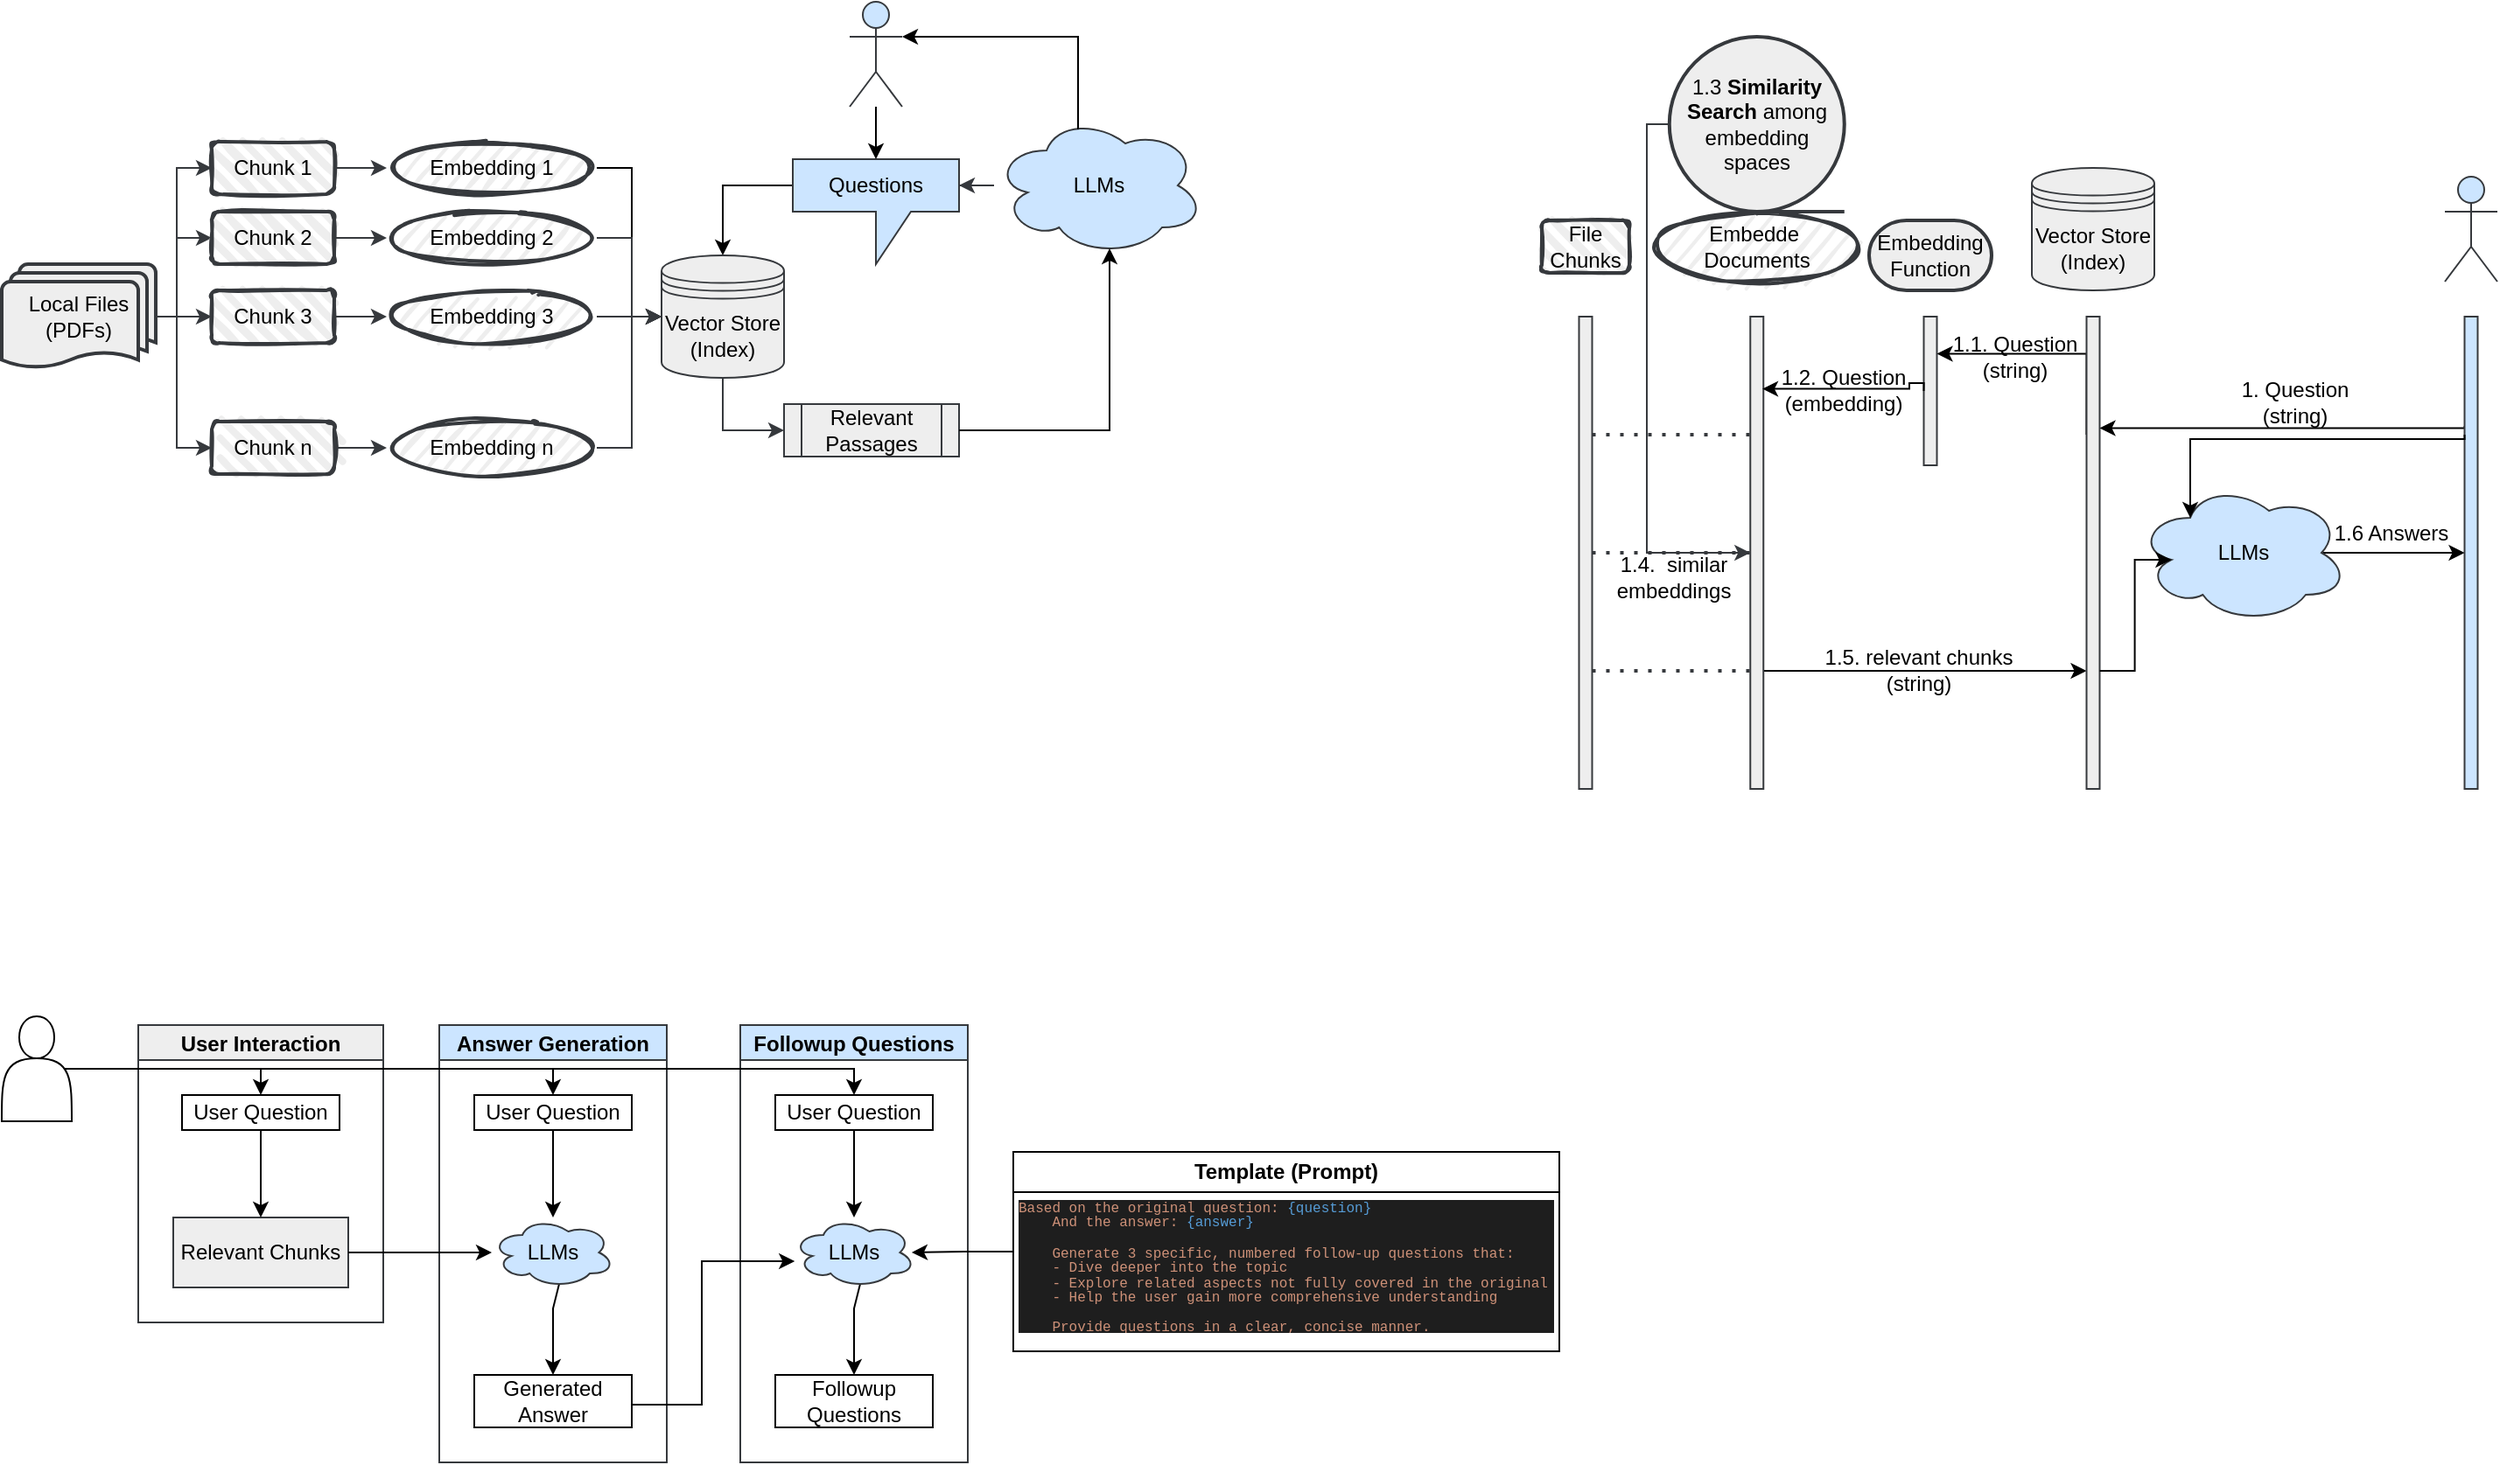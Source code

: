<mxfile version="25.0.3">
  <diagram name="Seite-1" id="qjP26n-9z4Dr1NR11TSN">
    <mxGraphModel dx="1050" dy="522" grid="1" gridSize="10" guides="1" tooltips="1" connect="1" arrows="1" fold="1" page="1" pageScale="1" pageWidth="827" pageHeight="1169" math="0" shadow="0">
      <root>
        <mxCell id="0" />
        <mxCell id="1" parent="0" />
        <mxCell id="tjBaxz1AtbUdlpxrV566-42" style="edgeStyle=orthogonalEdgeStyle;rounded=0;orthogonalLoop=1;jettySize=auto;html=1;entryX=0.5;entryY=0;entryDx=0;entryDy=0;exitX=0;exitY=0;exitDx=0;exitDy=15;exitPerimeter=0;" edge="1" parent="1" source="tjBaxz1AtbUdlpxrV566-56" target="tjBaxz1AtbUdlpxrV566-1">
          <mxGeometry relative="1" as="geometry" />
        </mxCell>
        <mxCell id="979W89I2Z8hW7TRUs4vd-1" value="" style="shape=umlActor;verticalLabelPosition=bottom;verticalAlign=top;html=1;outlineConnect=0;fillColor=#cce5ff;strokeColor=#36393d;" parent="1" vertex="1">
          <mxGeometry x="524.5" y="20" width="30" height="60" as="geometry" />
        </mxCell>
        <mxCell id="tjBaxz1AtbUdlpxrV566-46" style="edgeStyle=orthogonalEdgeStyle;rounded=0;orthogonalLoop=1;jettySize=auto;html=1;exitX=0.5;exitY=1;exitDx=0;exitDy=0;entryX=0;entryY=0.5;entryDx=0;entryDy=0;fillColor=#eeeeee;strokeColor=#36393d;" edge="1" parent="1" source="tjBaxz1AtbUdlpxrV566-1" target="tjBaxz1AtbUdlpxrV566-45">
          <mxGeometry relative="1" as="geometry" />
        </mxCell>
        <mxCell id="tjBaxz1AtbUdlpxrV566-1" value="Vector Store&lt;div&gt;(Index)&lt;/div&gt;" style="shape=datastore;whiteSpace=wrap;html=1;fillColor=#eeeeee;strokeColor=#36393d;" vertex="1" parent="1">
          <mxGeometry x="417" y="165" width="70" height="70" as="geometry" />
        </mxCell>
        <mxCell id="tjBaxz1AtbUdlpxrV566-23" style="edgeStyle=orthogonalEdgeStyle;rounded=0;orthogonalLoop=1;jettySize=auto;html=1;exitX=1;exitY=0.5;exitDx=0;exitDy=0;exitPerimeter=0;entryX=0;entryY=0.5;entryDx=0;entryDy=0;fillColor=#eeeeee;strokeColor=#36393d;" edge="1" parent="1" source="tjBaxz1AtbUdlpxrV566-3" target="tjBaxz1AtbUdlpxrV566-13">
          <mxGeometry relative="1" as="geometry">
            <Array as="points">
              <mxPoint x="140" y="200" />
              <mxPoint x="140" y="115" />
            </Array>
          </mxGeometry>
        </mxCell>
        <mxCell id="tjBaxz1AtbUdlpxrV566-24" style="edgeStyle=orthogonalEdgeStyle;rounded=0;orthogonalLoop=1;jettySize=auto;html=1;exitX=1;exitY=0.5;exitDx=0;exitDy=0;exitPerimeter=0;entryX=0;entryY=0.5;entryDx=0;entryDy=0;fillColor=#eeeeee;strokeColor=#36393d;" edge="1" parent="1" source="tjBaxz1AtbUdlpxrV566-3" target="tjBaxz1AtbUdlpxrV566-14">
          <mxGeometry relative="1" as="geometry">
            <Array as="points">
              <mxPoint x="140" y="200" />
              <mxPoint x="140" y="155" />
            </Array>
          </mxGeometry>
        </mxCell>
        <mxCell id="tjBaxz1AtbUdlpxrV566-25" style="edgeStyle=orthogonalEdgeStyle;rounded=0;orthogonalLoop=1;jettySize=auto;html=1;exitX=1;exitY=0.5;exitDx=0;exitDy=0;exitPerimeter=0;entryX=0;entryY=0.5;entryDx=0;entryDy=0;fillColor=#eeeeee;strokeColor=#36393d;" edge="1" parent="1" source="tjBaxz1AtbUdlpxrV566-3" target="tjBaxz1AtbUdlpxrV566-15">
          <mxGeometry relative="1" as="geometry" />
        </mxCell>
        <mxCell id="tjBaxz1AtbUdlpxrV566-32" style="edgeStyle=orthogonalEdgeStyle;rounded=0;orthogonalLoop=1;jettySize=auto;html=1;exitX=1;exitY=0.5;exitDx=0;exitDy=0;exitPerimeter=0;entryX=0;entryY=0.5;entryDx=0;entryDy=0;fillColor=#eeeeee;strokeColor=#36393d;" edge="1" parent="1" source="tjBaxz1AtbUdlpxrV566-3" target="tjBaxz1AtbUdlpxrV566-26">
          <mxGeometry relative="1" as="geometry">
            <Array as="points">
              <mxPoint x="140" y="200" />
              <mxPoint x="140" y="275" />
            </Array>
          </mxGeometry>
        </mxCell>
        <mxCell id="tjBaxz1AtbUdlpxrV566-3" value="Local Files&lt;div&gt;(PDFs)&lt;/div&gt;" style="strokeWidth=2;html=1;shape=mxgraph.flowchart.multi-document;whiteSpace=wrap;fillColor=#eeeeee;strokeColor=#36393d;" vertex="1" parent="1">
          <mxGeometry x="40" y="170" width="88" height="60" as="geometry" />
        </mxCell>
        <mxCell id="tjBaxz1AtbUdlpxrV566-28" style="edgeStyle=orthogonalEdgeStyle;rounded=0;orthogonalLoop=1;jettySize=auto;html=1;exitX=1;exitY=0.5;exitDx=0;exitDy=0;entryX=0;entryY=0.5;entryDx=0;entryDy=0;fillColor=#eeeeee;strokeColor=#36393d;" edge="1" parent="1" source="tjBaxz1AtbUdlpxrV566-13" target="tjBaxz1AtbUdlpxrV566-16">
          <mxGeometry relative="1" as="geometry" />
        </mxCell>
        <mxCell id="tjBaxz1AtbUdlpxrV566-13" value="Chunk 1" style="rounded=1;whiteSpace=wrap;html=1;strokeWidth=2;fillWeight=4;hachureGap=8;hachureAngle=45;fillColor=#eeeeee;sketch=1;strokeColor=#36393d;" vertex="1" parent="1">
          <mxGeometry x="160" y="100" width="70" height="30" as="geometry" />
        </mxCell>
        <mxCell id="tjBaxz1AtbUdlpxrV566-29" style="edgeStyle=orthogonalEdgeStyle;rounded=0;orthogonalLoop=1;jettySize=auto;html=1;exitX=1;exitY=0.5;exitDx=0;exitDy=0;entryX=0;entryY=0.5;entryDx=0;entryDy=0;fillColor=#eeeeee;strokeColor=#36393d;" edge="1" parent="1" source="tjBaxz1AtbUdlpxrV566-14" target="tjBaxz1AtbUdlpxrV566-18">
          <mxGeometry relative="1" as="geometry" />
        </mxCell>
        <mxCell id="tjBaxz1AtbUdlpxrV566-14" value="Chunk 2" style="rounded=1;whiteSpace=wrap;html=1;strokeWidth=2;fillWeight=4;hachureGap=8;hachureAngle=45;fillColor=#eeeeee;sketch=1;strokeColor=#36393d;" vertex="1" parent="1">
          <mxGeometry x="160" y="140" width="70" height="30" as="geometry" />
        </mxCell>
        <mxCell id="tjBaxz1AtbUdlpxrV566-30" style="edgeStyle=orthogonalEdgeStyle;rounded=0;orthogonalLoop=1;jettySize=auto;html=1;exitX=1;exitY=0.5;exitDx=0;exitDy=0;entryX=0;entryY=0.5;entryDx=0;entryDy=0;fillColor=#eeeeee;strokeColor=#36393d;" edge="1" parent="1" source="tjBaxz1AtbUdlpxrV566-15" target="tjBaxz1AtbUdlpxrV566-19">
          <mxGeometry relative="1" as="geometry" />
        </mxCell>
        <mxCell id="tjBaxz1AtbUdlpxrV566-15" value="Chunk 3" style="rounded=1;whiteSpace=wrap;html=1;strokeWidth=2;fillWeight=4;hachureGap=8;hachureAngle=45;fillColor=#eeeeee;sketch=1;strokeColor=#36393d;" vertex="1" parent="1">
          <mxGeometry x="160" y="185" width="70" height="30" as="geometry" />
        </mxCell>
        <mxCell id="tjBaxz1AtbUdlpxrV566-37" style="edgeStyle=orthogonalEdgeStyle;rounded=0;orthogonalLoop=1;jettySize=auto;html=1;exitX=1;exitY=0.5;exitDx=0;exitDy=0;entryX=0;entryY=0.5;entryDx=0;entryDy=0;" edge="1" parent="1" source="tjBaxz1AtbUdlpxrV566-16" target="tjBaxz1AtbUdlpxrV566-1">
          <mxGeometry relative="1" as="geometry">
            <Array as="points">
              <mxPoint x="400" y="115" />
              <mxPoint x="400" y="200" />
            </Array>
          </mxGeometry>
        </mxCell>
        <mxCell id="tjBaxz1AtbUdlpxrV566-16" value="Embedding 1" style="ellipse;whiteSpace=wrap;html=1;strokeWidth=2;fillWeight=2;hachureGap=8;fillColor=#eeeeee;fillStyle=dots;sketch=1;strokeColor=#36393d;" vertex="1" parent="1">
          <mxGeometry x="260" y="100" width="120" height="30" as="geometry" />
        </mxCell>
        <mxCell id="tjBaxz1AtbUdlpxrV566-40" style="edgeStyle=orthogonalEdgeStyle;rounded=0;orthogonalLoop=1;jettySize=auto;html=1;exitX=1;exitY=0.5;exitDx=0;exitDy=0;entryX=0;entryY=0.5;entryDx=0;entryDy=0;fillColor=#eeeeee;strokeColor=#36393d;" edge="1" parent="1" source="tjBaxz1AtbUdlpxrV566-18" target="tjBaxz1AtbUdlpxrV566-1">
          <mxGeometry relative="1" as="geometry">
            <Array as="points">
              <mxPoint x="400" y="155" />
              <mxPoint x="400" y="200" />
            </Array>
          </mxGeometry>
        </mxCell>
        <mxCell id="tjBaxz1AtbUdlpxrV566-18" value="Embedding 2" style="ellipse;whiteSpace=wrap;html=1;strokeWidth=2;fillWeight=2;hachureGap=8;fillColor=#eeeeee;fillStyle=dots;sketch=1;strokeColor=#36393d;" vertex="1" parent="1">
          <mxGeometry x="260" y="140" width="120" height="30" as="geometry" />
        </mxCell>
        <mxCell id="tjBaxz1AtbUdlpxrV566-36" style="edgeStyle=orthogonalEdgeStyle;rounded=0;orthogonalLoop=1;jettySize=auto;html=1;exitX=1;exitY=0.5;exitDx=0;exitDy=0;entryX=0;entryY=0.5;entryDx=0;entryDy=0;fillColor=#eeeeee;strokeColor=#36393d;" edge="1" parent="1" source="tjBaxz1AtbUdlpxrV566-19" target="tjBaxz1AtbUdlpxrV566-1">
          <mxGeometry relative="1" as="geometry" />
        </mxCell>
        <mxCell id="tjBaxz1AtbUdlpxrV566-19" value="Embedding 3" style="ellipse;whiteSpace=wrap;html=1;strokeWidth=2;fillWeight=2;hachureGap=8;fillColor=#eeeeee;fillStyle=dots;sketch=1;strokeColor=#36393d;" vertex="1" parent="1">
          <mxGeometry x="260" y="185" width="120" height="30" as="geometry" />
        </mxCell>
        <mxCell id="tjBaxz1AtbUdlpxrV566-31" style="edgeStyle=orthogonalEdgeStyle;rounded=0;orthogonalLoop=1;jettySize=auto;html=1;exitX=1;exitY=0.5;exitDx=0;exitDy=0;entryX=0;entryY=0.5;entryDx=0;entryDy=0;fillColor=#eeeeee;strokeColor=#36393d;" edge="1" parent="1" source="tjBaxz1AtbUdlpxrV566-26" target="tjBaxz1AtbUdlpxrV566-27">
          <mxGeometry relative="1" as="geometry" />
        </mxCell>
        <mxCell id="tjBaxz1AtbUdlpxrV566-26" value="Chunk n" style="rounded=1;whiteSpace=wrap;html=1;strokeWidth=2;fillWeight=4;hachureGap=8;hachureAngle=45;fillColor=#eeeeee;sketch=1;strokeColor=#36393d;" vertex="1" parent="1">
          <mxGeometry x="160" y="260" width="70" height="30" as="geometry" />
        </mxCell>
        <mxCell id="tjBaxz1AtbUdlpxrV566-39" style="edgeStyle=orthogonalEdgeStyle;rounded=0;orthogonalLoop=1;jettySize=auto;html=1;exitX=1;exitY=0.5;exitDx=0;exitDy=0;entryX=0;entryY=0.5;entryDx=0;entryDy=0;fillColor=#eeeeee;strokeColor=#36393d;" edge="1" parent="1" source="tjBaxz1AtbUdlpxrV566-27" target="tjBaxz1AtbUdlpxrV566-1">
          <mxGeometry relative="1" as="geometry">
            <Array as="points">
              <mxPoint x="400" y="275" />
              <mxPoint x="400" y="200" />
            </Array>
          </mxGeometry>
        </mxCell>
        <mxCell id="tjBaxz1AtbUdlpxrV566-27" value="Embedding n" style="ellipse;whiteSpace=wrap;html=1;strokeWidth=2;fillWeight=2;hachureGap=8;fillColor=#eeeeee;fillStyle=dots;sketch=1;strokeColor=#36393d;" vertex="1" parent="1">
          <mxGeometry x="260" y="260" width="120" height="30" as="geometry" />
        </mxCell>
        <mxCell id="tjBaxz1AtbUdlpxrV566-45" value="Relevant Passages" style="shape=process;whiteSpace=wrap;html=1;backgroundOutline=1;fillColor=#eeeeee;strokeColor=#36393d;" vertex="1" parent="1">
          <mxGeometry x="487" y="250" width="100" height="30" as="geometry" />
        </mxCell>
        <mxCell id="tjBaxz1AtbUdlpxrV566-47" value="LLMs" style="ellipse;shape=cloud;whiteSpace=wrap;html=1;fillColor=#cce5ff;strokeColor=#36393d;" vertex="1" parent="1">
          <mxGeometry x="607" y="85" width="120" height="80" as="geometry" />
        </mxCell>
        <mxCell id="tjBaxz1AtbUdlpxrV566-48" style="edgeStyle=orthogonalEdgeStyle;rounded=0;orthogonalLoop=1;jettySize=auto;html=1;exitX=1;exitY=0.5;exitDx=0;exitDy=0;entryX=0.55;entryY=0.95;entryDx=0;entryDy=0;entryPerimeter=0;" edge="1" parent="1" source="tjBaxz1AtbUdlpxrV566-45" target="tjBaxz1AtbUdlpxrV566-47">
          <mxGeometry relative="1" as="geometry">
            <Array as="points">
              <mxPoint x="673" y="265" />
            </Array>
          </mxGeometry>
        </mxCell>
        <mxCell id="tjBaxz1AtbUdlpxrV566-56" value="Questions" style="shape=callout;whiteSpace=wrap;html=1;perimeter=calloutPerimeter;fillColor=#cce5ff;strokeColor=#36393d;" vertex="1" parent="1">
          <mxGeometry x="492" y="110" width="95" height="60" as="geometry" />
        </mxCell>
        <mxCell id="tjBaxz1AtbUdlpxrV566-57" style="edgeStyle=orthogonalEdgeStyle;rounded=0;orthogonalLoop=1;jettySize=auto;html=1;entryX=0.5;entryY=0;entryDx=0;entryDy=0;entryPerimeter=0;" edge="1" parent="1" source="979W89I2Z8hW7TRUs4vd-1" target="tjBaxz1AtbUdlpxrV566-56">
          <mxGeometry relative="1" as="geometry" />
        </mxCell>
        <mxCell id="tjBaxz1AtbUdlpxrV566-59" style="edgeStyle=orthogonalEdgeStyle;rounded=0;orthogonalLoop=1;jettySize=auto;html=1;entryX=0;entryY=0;entryDx=95;entryDy=15;entryPerimeter=0;fillColor=#cce5ff;strokeColor=#36393d;" edge="1" parent="1" source="tjBaxz1AtbUdlpxrV566-47" target="tjBaxz1AtbUdlpxrV566-56">
          <mxGeometry relative="1" as="geometry" />
        </mxCell>
        <mxCell id="tjBaxz1AtbUdlpxrV566-62" style="edgeStyle=orthogonalEdgeStyle;rounded=0;orthogonalLoop=1;jettySize=auto;html=1;entryX=1;entryY=0.333;entryDx=0;entryDy=0;entryPerimeter=0;exitX=0.4;exitY=0.1;exitDx=0;exitDy=0;exitPerimeter=0;" edge="1" parent="1" source="tjBaxz1AtbUdlpxrV566-47" target="979W89I2Z8hW7TRUs4vd-1">
          <mxGeometry relative="1" as="geometry">
            <Array as="points">
              <mxPoint x="655" y="40" />
            </Array>
          </mxGeometry>
        </mxCell>
        <mxCell id="tjBaxz1AtbUdlpxrV566-74" value="" style="shape=umlActor;verticalLabelPosition=bottom;verticalAlign=top;html=1;outlineConnect=0;fillColor=#cce5ff;strokeColor=#36393d;" vertex="1" parent="1">
          <mxGeometry x="1436" y="120" width="30" height="60" as="geometry" />
        </mxCell>
        <mxCell id="tjBaxz1AtbUdlpxrV566-84" value="" style="rounded=0;whiteSpace=wrap;html=1;fillColor=#eeeeee;strokeColor=#36393d;" vertex="1" parent="1">
          <mxGeometry x="1138.25" y="200" width="7.5" height="85" as="geometry" />
        </mxCell>
        <mxCell id="tjBaxz1AtbUdlpxrV566-89" value="" style="rounded=0;whiteSpace=wrap;html=1;fillColor=#eeeeee;strokeColor=#36393d;" vertex="1" parent="1">
          <mxGeometry x="941.25" y="200" width="7.5" height="270" as="geometry" />
        </mxCell>
        <mxCell id="tjBaxz1AtbUdlpxrV566-152" style="edgeStyle=orthogonalEdgeStyle;rounded=0;orthogonalLoop=1;jettySize=auto;html=1;exitX=1;exitY=0.75;exitDx=0;exitDy=0;entryX=0;entryY=0.75;entryDx=0;entryDy=0;" edge="1" parent="1" source="tjBaxz1AtbUdlpxrV566-90" target="tjBaxz1AtbUdlpxrV566-92">
          <mxGeometry relative="1" as="geometry">
            <Array as="points">
              <mxPoint x="1130" y="402" />
              <mxPoint x="1130" y="402" />
            </Array>
          </mxGeometry>
        </mxCell>
        <mxCell id="tjBaxz1AtbUdlpxrV566-90" value="" style="rounded=0;whiteSpace=wrap;html=1;fillColor=#eeeeee;strokeColor=#36393d;" vertex="1" parent="1">
          <mxGeometry x="1039.13" y="200" width="7.5" height="270" as="geometry" />
        </mxCell>
        <mxCell id="tjBaxz1AtbUdlpxrV566-117" style="edgeStyle=orthogonalEdgeStyle;rounded=0;orthogonalLoop=1;jettySize=auto;html=1;exitX=0;exitY=0.25;exitDx=0;exitDy=0;entryX=1;entryY=0.25;entryDx=0;entryDy=0;" edge="1" parent="1" source="tjBaxz1AtbUdlpxrV566-92" target="tjBaxz1AtbUdlpxrV566-84">
          <mxGeometry relative="1" as="geometry">
            <Array as="points">
              <mxPoint x="1231" y="221" />
            </Array>
          </mxGeometry>
        </mxCell>
        <mxCell id="tjBaxz1AtbUdlpxrV566-92" value="" style="rounded=0;whiteSpace=wrap;html=1;fillColor=#eeeeee;strokeColor=#36393d;" vertex="1" parent="1">
          <mxGeometry x="1231.25" y="200" width="7.5" height="270" as="geometry" />
        </mxCell>
        <mxCell id="tjBaxz1AtbUdlpxrV566-149" style="edgeStyle=orthogonalEdgeStyle;rounded=0;orthogonalLoop=1;jettySize=auto;html=1;exitX=0;exitY=0.25;exitDx=0;exitDy=0;entryX=1;entryY=0.25;entryDx=0;entryDy=0;" edge="1" parent="1">
          <mxGeometry relative="1" as="geometry">
            <mxPoint x="1447.25" y="262.5" as="sourcePoint" />
            <mxPoint x="1238.75" y="263.75" as="targetPoint" />
            <Array as="points">
              <mxPoint x="1447" y="264" />
            </Array>
          </mxGeometry>
        </mxCell>
        <mxCell id="tjBaxz1AtbUdlpxrV566-93" value="" style="rounded=0;whiteSpace=wrap;html=1;fillColor=#cce5ff;strokeColor=#36393d;" vertex="1" parent="1">
          <mxGeometry x="1447.25" y="200" width="7.5" height="270" as="geometry" />
        </mxCell>
        <mxCell id="tjBaxz1AtbUdlpxrV566-95" value="1. Question&lt;div&gt;(string)&lt;/div&gt;" style="text;html=1;align=center;verticalAlign=middle;resizable=0;points=[];autosize=1;strokeColor=none;fillColor=none;" vertex="1" parent="1">
          <mxGeometry x="1310" y="229" width="80" height="40" as="geometry" />
        </mxCell>
        <mxCell id="tjBaxz1AtbUdlpxrV566-97" value="1.1. Question&lt;div&gt;(string)&lt;/div&gt;" style="text;html=1;align=center;verticalAlign=middle;resizable=0;points=[];autosize=1;strokeColor=none;fillColor=none;" vertex="1" parent="1">
          <mxGeometry x="1144.75" y="203" width="90" height="40" as="geometry" />
        </mxCell>
        <mxCell id="tjBaxz1AtbUdlpxrV566-103" value="1.2. Question&lt;div&gt;(embedding)&lt;/div&gt;" style="text;html=1;align=center;verticalAlign=middle;resizable=0;points=[];autosize=1;" vertex="1" parent="1">
          <mxGeometry x="1047" y="222" width="90" height="40" as="geometry" />
        </mxCell>
        <mxCell id="tjBaxz1AtbUdlpxrV566-126" style="edgeStyle=orthogonalEdgeStyle;rounded=0;orthogonalLoop=1;jettySize=auto;html=1;exitX=0;exitY=0.5;exitDx=0;exitDy=0;exitPerimeter=0;entryX=0;entryY=0.5;entryDx=0;entryDy=0;fillColor=#eeeeee;strokeColor=#36393d;" edge="1" parent="1" source="tjBaxz1AtbUdlpxrV566-107" target="tjBaxz1AtbUdlpxrV566-90">
          <mxGeometry relative="1" as="geometry">
            <Array as="points">
              <mxPoint x="980" y="90" />
              <mxPoint x="980" y="335" />
            </Array>
          </mxGeometry>
        </mxCell>
        <mxCell id="tjBaxz1AtbUdlpxrV566-107" value="1.3 &lt;b&gt;Similarity Search&lt;/b&gt; among embedding spaces" style="strokeWidth=2;html=1;shape=mxgraph.flowchart.sequential_data;whiteSpace=wrap;fillColor=#eeeeee;strokeColor=#36393d;" vertex="1" parent="1">
          <mxGeometry x="992.88" y="40" width="100" height="100" as="geometry" />
        </mxCell>
        <mxCell id="tjBaxz1AtbUdlpxrV566-108" value="1.4.&amp;nbsp; similar&lt;div&gt;embeddings&lt;/div&gt;" style="text;html=1;align=center;verticalAlign=middle;resizable=0;points=[];autosize=1;" vertex="1" parent="1">
          <mxGeometry x="950.25" y="329" width="90" height="40" as="geometry" />
        </mxCell>
        <mxCell id="tjBaxz1AtbUdlpxrV566-112" value="File Chunks" style="rounded=1;whiteSpace=wrap;html=1;strokeWidth=2;fillWeight=4;hachureGap=8;hachureAngle=45;fillColor=#eeeeee;sketch=1;strokeColor=#36393d;" vertex="1" parent="1">
          <mxGeometry x="920" y="145" width="50" height="30" as="geometry" />
        </mxCell>
        <mxCell id="tjBaxz1AtbUdlpxrV566-113" value="Embedde&amp;nbsp;&lt;div&gt;Documents&lt;/div&gt;" style="ellipse;whiteSpace=wrap;html=1;strokeWidth=2;fillWeight=2;hachureGap=8;fillColor=#eeeeee;fillStyle=dots;sketch=1;strokeColor=#36393d;" vertex="1" parent="1">
          <mxGeometry x="982.88" y="140" width="120" height="40" as="geometry" />
        </mxCell>
        <mxCell id="tjBaxz1AtbUdlpxrV566-114" value="Vector Store&lt;div&gt;(Index)&lt;/div&gt;" style="shape=datastore;whiteSpace=wrap;html=1;fillColor=#eeeeee;strokeColor=#36393d;" vertex="1" parent="1">
          <mxGeometry x="1200" y="115" width="70" height="70" as="geometry" />
        </mxCell>
        <mxCell id="tjBaxz1AtbUdlpxrV566-122" value="" style="endArrow=none;dashed=1;html=1;dashPattern=1 3;strokeWidth=2;rounded=0;entryX=0;entryY=0.25;entryDx=0;entryDy=0;exitX=1;exitY=0.25;exitDx=0;exitDy=0;fillColor=#eeeeee;strokeColor=#36393d;" edge="1" parent="1" source="tjBaxz1AtbUdlpxrV566-89" target="tjBaxz1AtbUdlpxrV566-90">
          <mxGeometry width="50" height="50" relative="1" as="geometry">
            <mxPoint x="980" y="283.5" as="sourcePoint" />
            <mxPoint x="1030" y="233.5" as="targetPoint" />
          </mxGeometry>
        </mxCell>
        <mxCell id="tjBaxz1AtbUdlpxrV566-123" value="" style="endArrow=none;dashed=1;html=1;dashPattern=1 3;strokeWidth=2;rounded=0;entryX=0;entryY=0.5;entryDx=0;entryDy=0;exitX=1;exitY=0.5;exitDx=0;exitDy=0;fillColor=#eeeeee;strokeColor=#36393d;" edge="1" parent="1" source="tjBaxz1AtbUdlpxrV566-89" target="tjBaxz1AtbUdlpxrV566-90">
          <mxGeometry width="50" height="50" relative="1" as="geometry">
            <mxPoint x="1063.13" y="305" as="sourcePoint" />
            <mxPoint x="1177.13" y="305" as="targetPoint" />
          </mxGeometry>
        </mxCell>
        <mxCell id="tjBaxz1AtbUdlpxrV566-124" value="" style="endArrow=none;dashed=1;html=1;dashPattern=1 3;strokeWidth=2;rounded=0;entryX=0;entryY=0.75;entryDx=0;entryDy=0;exitX=1;exitY=0.75;exitDx=0;exitDy=0;fillColor=#eeeeee;strokeColor=#36393d;" edge="1" parent="1" source="tjBaxz1AtbUdlpxrV566-89" target="tjBaxz1AtbUdlpxrV566-90">
          <mxGeometry width="50" height="50" relative="1" as="geometry">
            <mxPoint x="969" y="283" as="sourcePoint" />
            <mxPoint x="1083" y="283" as="targetPoint" />
          </mxGeometry>
        </mxCell>
        <mxCell id="tjBaxz1AtbUdlpxrV566-140" style="edgeStyle=orthogonalEdgeStyle;rounded=0;orthogonalLoop=1;jettySize=auto;html=1;exitX=0.875;exitY=0.5;exitDx=0;exitDy=0;exitPerimeter=0;entryX=0;entryY=0.5;entryDx=0;entryDy=0;" edge="1" parent="1" source="tjBaxz1AtbUdlpxrV566-128" target="tjBaxz1AtbUdlpxrV566-93">
          <mxGeometry relative="1" as="geometry" />
        </mxCell>
        <mxCell id="tjBaxz1AtbUdlpxrV566-128" value="LLMs" style="ellipse;shape=cloud;whiteSpace=wrap;html=1;fillColor=#cce5ff;strokeColor=#36393d;" vertex="1" parent="1">
          <mxGeometry x="1260.5" y="295" width="120" height="80" as="geometry" />
        </mxCell>
        <mxCell id="tjBaxz1AtbUdlpxrV566-130" value="1.5. relevant chunks&lt;br&gt;&lt;div&gt;(string)&lt;/div&gt;" style="text;html=1;align=center;verticalAlign=middle;resizable=0;points=[];autosize=1;" vertex="1" parent="1">
          <mxGeometry x="1070" y="382" width="130" height="40" as="geometry" />
        </mxCell>
        <mxCell id="tjBaxz1AtbUdlpxrV566-137" value="Embedding Function" style="strokeWidth=2;html=1;shape=mxgraph.flowchart.terminator;whiteSpace=wrap;fillColor=#eeeeee;strokeColor=#36393d;" vertex="1" parent="1">
          <mxGeometry x="1107" y="145" width="70" height="40" as="geometry" />
        </mxCell>
        <mxCell id="tjBaxz1AtbUdlpxrV566-138" style="edgeStyle=orthogonalEdgeStyle;rounded=0;orthogonalLoop=1;jettySize=auto;html=1;exitX=0;exitY=0.5;exitDx=0;exitDy=0;entryX=0.916;entryY=0.153;entryDx=0;entryDy=0;entryPerimeter=0;" edge="1" parent="1" source="tjBaxz1AtbUdlpxrV566-84" target="tjBaxz1AtbUdlpxrV566-90">
          <mxGeometry relative="1" as="geometry">
            <Array as="points">
              <mxPoint x="1130" y="238" />
              <mxPoint x="1130" y="241" />
            </Array>
          </mxGeometry>
        </mxCell>
        <mxCell id="tjBaxz1AtbUdlpxrV566-145" value="1.6 Answers" style="text;html=1;align=center;verticalAlign=middle;resizable=0;points=[];autosize=1;strokeColor=none;fillColor=none;" vertex="1" parent="1">
          <mxGeometry x="1360" y="309" width="90" height="30" as="geometry" />
        </mxCell>
        <mxCell id="tjBaxz1AtbUdlpxrV566-146" style="edgeStyle=orthogonalEdgeStyle;rounded=0;orthogonalLoop=1;jettySize=auto;html=1;exitX=0;exitY=0.25;exitDx=0;exitDy=0;entryX=0.25;entryY=0.25;entryDx=0;entryDy=0;entryPerimeter=0;" edge="1" parent="1" source="tjBaxz1AtbUdlpxrV566-93" target="tjBaxz1AtbUdlpxrV566-128">
          <mxGeometry relative="1" as="geometry">
            <Array as="points">
              <mxPoint x="1447" y="270" />
              <mxPoint x="1291" y="270" />
            </Array>
          </mxGeometry>
        </mxCell>
        <mxCell id="tjBaxz1AtbUdlpxrV566-154" style="edgeStyle=orthogonalEdgeStyle;rounded=0;orthogonalLoop=1;jettySize=auto;html=1;exitX=1;exitY=0.75;exitDx=0;exitDy=0;entryX=0.16;entryY=0.55;entryDx=0;entryDy=0;entryPerimeter=0;" edge="1" parent="1" source="tjBaxz1AtbUdlpxrV566-92" target="tjBaxz1AtbUdlpxrV566-128">
          <mxGeometry relative="1" as="geometry" />
        </mxCell>
        <mxCell id="tjBaxz1AtbUdlpxrV566-188" value="User Interaction" style="swimlane;startSize=20;horizontal=1;childLayout=flowLayout;flowOrientation=north;resizable=0;interRankCellSpacing=50;containerType=tree;fontSize=12;fillColor=#eeeeee;strokeColor=#36393d;" vertex="1" parent="1">
          <mxGeometry x="118" y="605" width="140" height="170" as="geometry" />
        </mxCell>
        <mxCell id="tjBaxz1AtbUdlpxrV566-189" value="User Question" style="whiteSpace=wrap;html=1;" vertex="1" parent="tjBaxz1AtbUdlpxrV566-188">
          <mxGeometry x="25" y="40" width="90" height="20" as="geometry" />
        </mxCell>
        <mxCell id="tjBaxz1AtbUdlpxrV566-190" value="Relevant Chunks" style="whiteSpace=wrap;html=1;fillColor=#eeeeee;strokeColor=#36393d;" vertex="1" parent="tjBaxz1AtbUdlpxrV566-188">
          <mxGeometry x="20" y="110" width="100" height="40" as="geometry" />
        </mxCell>
        <mxCell id="tjBaxz1AtbUdlpxrV566-191" value="" style="html=1;rounded=1;curved=0;sourcePerimeterSpacing=0;targetPerimeterSpacing=0;startSize=6;endSize=6;noEdgeStyle=1;orthogonal=1;" edge="1" parent="tjBaxz1AtbUdlpxrV566-188" source="tjBaxz1AtbUdlpxrV566-189" target="tjBaxz1AtbUdlpxrV566-190">
          <mxGeometry relative="1" as="geometry">
            <Array as="points">
              <mxPoint x="70" y="72" />
              <mxPoint x="70" y="98" />
            </Array>
          </mxGeometry>
        </mxCell>
        <mxCell id="tjBaxz1AtbUdlpxrV566-198" value="Answer Generation" style="swimlane;startSize=20;horizontal=1;childLayout=flowLayout;flowOrientation=north;resizable=0;interRankCellSpacing=50;containerType=tree;fontSize=12;fillColor=#cce5ff;strokeColor=#36393d;" vertex="1" parent="1">
          <mxGeometry x="290" y="605" width="130" height="250" as="geometry" />
        </mxCell>
        <mxCell id="tjBaxz1AtbUdlpxrV566-206" style="edgeStyle=orthogonalEdgeStyle;rounded=0;orthogonalLoop=1;jettySize=auto;html=1;exitX=0.5;exitY=1;exitDx=0;exitDy=0;noEdgeStyle=1;orthogonal=1;" edge="1" parent="tjBaxz1AtbUdlpxrV566-198" source="tjBaxz1AtbUdlpxrV566-199" target="tjBaxz1AtbUdlpxrV566-205">
          <mxGeometry relative="1" as="geometry">
            <Array as="points">
              <mxPoint x="65" y="72" />
              <mxPoint x="65" y="98" />
            </Array>
          </mxGeometry>
        </mxCell>
        <mxCell id="tjBaxz1AtbUdlpxrV566-199" value="User Question" style="whiteSpace=wrap;html=1;" vertex="1" parent="tjBaxz1AtbUdlpxrV566-198">
          <mxGeometry x="20" y="40" width="90" height="20" as="geometry" />
        </mxCell>
        <mxCell id="tjBaxz1AtbUdlpxrV566-213" style="edgeStyle=orthogonalEdgeStyle;rounded=0;orthogonalLoop=1;jettySize=auto;html=1;exitX=0.55;exitY=0.95;exitDx=0;exitDy=0;exitPerimeter=0;entryX=0.5;entryY=0;entryDx=0;entryDy=0;noEdgeStyle=1;orthogonal=1;" edge="1" parent="tjBaxz1AtbUdlpxrV566-198" source="tjBaxz1AtbUdlpxrV566-205" target="tjBaxz1AtbUdlpxrV566-212">
          <mxGeometry relative="1" as="geometry">
            <Array as="points">
              <mxPoint x="65" y="162" />
              <mxPoint x="65" y="188" />
            </Array>
          </mxGeometry>
        </mxCell>
        <mxCell id="tjBaxz1AtbUdlpxrV566-205" value="LLMs" style="ellipse;shape=cloud;whiteSpace=wrap;html=1;fillColor=#cce5ff;strokeColor=#36393d;" vertex="1" parent="tjBaxz1AtbUdlpxrV566-198">
          <mxGeometry x="30" y="110" width="70" height="40" as="geometry" />
        </mxCell>
        <mxCell id="tjBaxz1AtbUdlpxrV566-212" value="Generated Answer" style="whiteSpace=wrap;html=1;" vertex="1" parent="tjBaxz1AtbUdlpxrV566-198">
          <mxGeometry x="20" y="200" width="90" height="30" as="geometry" />
        </mxCell>
        <mxCell id="tjBaxz1AtbUdlpxrV566-214" value="Followup Questions" style="swimlane;startSize=20;horizontal=1;childLayout=flowLayout;flowOrientation=north;resizable=0;interRankCellSpacing=50;containerType=tree;fontSize=12;fillColor=#cce5ff;strokeColor=#36393d;" vertex="1" parent="1">
          <mxGeometry x="462" y="605" width="130" height="250" as="geometry" />
        </mxCell>
        <mxCell id="tjBaxz1AtbUdlpxrV566-215" style="edgeStyle=orthogonalEdgeStyle;rounded=0;orthogonalLoop=1;jettySize=auto;html=1;exitX=0.5;exitY=1;exitDx=0;exitDy=0;noEdgeStyle=1;orthogonal=1;" edge="1" parent="tjBaxz1AtbUdlpxrV566-214" source="tjBaxz1AtbUdlpxrV566-216" target="tjBaxz1AtbUdlpxrV566-218">
          <mxGeometry relative="1" as="geometry">
            <Array as="points">
              <mxPoint x="65" y="72" />
              <mxPoint x="65" y="98" />
            </Array>
          </mxGeometry>
        </mxCell>
        <mxCell id="tjBaxz1AtbUdlpxrV566-216" value="User Question" style="whiteSpace=wrap;html=1;" vertex="1" parent="tjBaxz1AtbUdlpxrV566-214">
          <mxGeometry x="20" y="40" width="90" height="20" as="geometry" />
        </mxCell>
        <mxCell id="tjBaxz1AtbUdlpxrV566-217" style="edgeStyle=orthogonalEdgeStyle;rounded=0;orthogonalLoop=1;jettySize=auto;html=1;exitX=0.55;exitY=0.95;exitDx=0;exitDy=0;exitPerimeter=0;entryX=0.5;entryY=0;entryDx=0;entryDy=0;noEdgeStyle=1;orthogonal=1;" edge="1" parent="tjBaxz1AtbUdlpxrV566-214" source="tjBaxz1AtbUdlpxrV566-218" target="tjBaxz1AtbUdlpxrV566-219">
          <mxGeometry relative="1" as="geometry">
            <Array as="points">
              <mxPoint x="65" y="162" />
              <mxPoint x="65" y="188" />
            </Array>
          </mxGeometry>
        </mxCell>
        <mxCell id="tjBaxz1AtbUdlpxrV566-218" value="LLMs" style="ellipse;shape=cloud;whiteSpace=wrap;html=1;fillColor=#cce5ff;strokeColor=#36393d;" vertex="1" parent="tjBaxz1AtbUdlpxrV566-214">
          <mxGeometry x="30" y="110" width="70" height="40" as="geometry" />
        </mxCell>
        <mxCell id="tjBaxz1AtbUdlpxrV566-219" value="Followup Questions" style="whiteSpace=wrap;html=1;" vertex="1" parent="tjBaxz1AtbUdlpxrV566-214">
          <mxGeometry x="20" y="200" width="90" height="30" as="geometry" />
        </mxCell>
        <mxCell id="tjBaxz1AtbUdlpxrV566-235" style="edgeStyle=orthogonalEdgeStyle;rounded=0;orthogonalLoop=1;jettySize=auto;html=1;exitX=0.9;exitY=0.5;exitDx=0;exitDy=0;exitPerimeter=0;entryX=0.5;entryY=0;entryDx=0;entryDy=0;" edge="1" parent="1" source="tjBaxz1AtbUdlpxrV566-221" target="tjBaxz1AtbUdlpxrV566-189">
          <mxGeometry relative="1" as="geometry">
            <Array as="points">
              <mxPoint x="188" y="630" />
            </Array>
          </mxGeometry>
        </mxCell>
        <mxCell id="tjBaxz1AtbUdlpxrV566-236" style="edgeStyle=orthogonalEdgeStyle;rounded=0;orthogonalLoop=1;jettySize=auto;html=1;exitX=0.9;exitY=0.5;exitDx=0;exitDy=0;exitPerimeter=0;entryX=0.5;entryY=0;entryDx=0;entryDy=0;" edge="1" parent="1" source="tjBaxz1AtbUdlpxrV566-221" target="tjBaxz1AtbUdlpxrV566-199">
          <mxGeometry relative="1" as="geometry">
            <Array as="points">
              <mxPoint x="355" y="630" />
            </Array>
          </mxGeometry>
        </mxCell>
        <mxCell id="tjBaxz1AtbUdlpxrV566-237" style="edgeStyle=orthogonalEdgeStyle;rounded=0;orthogonalLoop=1;jettySize=auto;html=1;exitX=0.9;exitY=0.5;exitDx=0;exitDy=0;exitPerimeter=0;entryX=0.5;entryY=0;entryDx=0;entryDy=0;" edge="1" parent="1" source="tjBaxz1AtbUdlpxrV566-221" target="tjBaxz1AtbUdlpxrV566-216">
          <mxGeometry relative="1" as="geometry">
            <Array as="points">
              <mxPoint x="527" y="630" />
            </Array>
          </mxGeometry>
        </mxCell>
        <mxCell id="tjBaxz1AtbUdlpxrV566-221" value="" style="shape=actor;whiteSpace=wrap;html=1;" vertex="1" parent="1">
          <mxGeometry x="40.0" y="600" width="40" height="60" as="geometry" />
        </mxCell>
        <mxCell id="tjBaxz1AtbUdlpxrV566-240" style="edgeStyle=orthogonalEdgeStyle;rounded=0;orthogonalLoop=1;jettySize=auto;html=1;exitX=1;exitY=0.5;exitDx=0;exitDy=0;" edge="1" parent="1" source="tjBaxz1AtbUdlpxrV566-212" target="tjBaxz1AtbUdlpxrV566-218">
          <mxGeometry relative="1" as="geometry">
            <Array as="points">
              <mxPoint x="440" y="822" />
              <mxPoint x="440" y="740" />
            </Array>
          </mxGeometry>
        </mxCell>
        <mxCell id="tjBaxz1AtbUdlpxrV566-241" style="edgeStyle=orthogonalEdgeStyle;rounded=0;orthogonalLoop=1;jettySize=auto;html=1;exitX=1;exitY=0.5;exitDx=0;exitDy=0;" edge="1" parent="1" source="tjBaxz1AtbUdlpxrV566-190" target="tjBaxz1AtbUdlpxrV566-205">
          <mxGeometry relative="1" as="geometry" />
        </mxCell>
        <mxCell id="tjBaxz1AtbUdlpxrV566-242" value="Template (Prompt)" style="swimlane;whiteSpace=wrap;html=1;" vertex="1" parent="1">
          <mxGeometry x="618" y="677.5" width="312" height="114" as="geometry" />
        </mxCell>
        <mxCell id="tjBaxz1AtbUdlpxrV566-229" value="&lt;h1 style=&quot;margin-top: 0px;&quot;&gt;&lt;br&gt;&lt;/h1&gt;&lt;div style=&quot;color: rgb(212, 212, 212); background-color: rgb(30, 30, 30); font-family: Consolas, &amp;quot;Courier New&amp;quot;, monospace; white-space: pre; line-height: 70%;&quot;&gt;&lt;div&gt;&lt;font style=&quot;line-height: 70%; font-size: 8px;&quot;&gt;&lt;span style=&quot;color: rgb(206, 145, 120);&quot;&gt;Based on the original question: &lt;/span&gt;&lt;span style=&quot;color: rgb(86, 156, 214);&quot;&gt;{question}&lt;/span&gt;&lt;/font&gt;&lt;/div&gt;&lt;div&gt;&lt;font style=&quot;line-height: 70%; font-size: 8px;&quot;&gt;&lt;span style=&quot;color: #ce9178;&quot;&gt;&amp;nbsp; &amp;nbsp; And the answer: &lt;/span&gt;&lt;span style=&quot;color: #569cd6;&quot;&gt;{answer}&lt;/span&gt;&lt;/font&gt;&lt;/div&gt;&lt;font style=&quot;font-size: 8px;&quot;&gt;&lt;br&gt;&lt;/font&gt;&lt;div&gt;&lt;span style=&quot;color: #ce9178;&quot;&gt;&lt;font style=&quot;line-height: 70%; font-size: 8px;&quot;&gt;&amp;nbsp; &amp;nbsp; Generate 3 specific, numbered follow-up questions that:&lt;/font&gt;&lt;/span&gt;&lt;/div&gt;&lt;div&gt;&lt;span style=&quot;color: #ce9178;&quot;&gt;&lt;font style=&quot;line-height: 70%; font-size: 8px;&quot;&gt;&amp;nbsp; &amp;nbsp; - Dive deeper into the topic&lt;/font&gt;&lt;/span&gt;&lt;/div&gt;&lt;div&gt;&lt;span style=&quot;color: #ce9178;&quot;&gt;&lt;font style=&quot;line-height: 70%; font-size: 8px;&quot;&gt;&amp;nbsp; &amp;nbsp; - Explore related aspects not fully covered in the original answer&lt;/font&gt;&lt;/span&gt;&lt;/div&gt;&lt;div&gt;&lt;span style=&quot;color: #ce9178;&quot;&gt;&lt;font style=&quot;line-height: 70%; font-size: 8px;&quot;&gt;&amp;nbsp; &amp;nbsp; - Help the user gain more comprehensive understanding&lt;/font&gt;&lt;/span&gt;&lt;/div&gt;&lt;div&gt;&lt;span style=&quot;color: #ce9178;&quot;&gt;&lt;font style=&quot;line-height: 70%; font-size: 8px;&quot;&gt;&amp;nbsp; &amp;nbsp; &lt;/font&gt;&lt;/span&gt;&lt;/div&gt;&lt;div&gt;&lt;span style=&quot;color: rgb(206, 145, 120);&quot;&gt;&lt;font style=&quot;line-height: 70%; font-size: 8px;&quot;&gt;&amp;nbsp; &amp;nbsp; Provide questions in a clear, concise manner.&lt;/font&gt;&lt;/span&gt;&lt;/div&gt;&lt;/div&gt;" style="text;html=1;whiteSpace=wrap;overflow=hidden;rounded=0;" vertex="1" parent="tjBaxz1AtbUdlpxrV566-242">
          <mxGeometry x="1" y="-25" width="308" height="140" as="geometry" />
        </mxCell>
        <mxCell id="tjBaxz1AtbUdlpxrV566-246" style="edgeStyle=orthogonalEdgeStyle;rounded=0;orthogonalLoop=1;jettySize=auto;html=1;exitX=0;exitY=0.5;exitDx=0;exitDy=0;entryX=0.971;entryY=0.5;entryDx=0;entryDy=0;entryPerimeter=0;" edge="1" parent="1" source="tjBaxz1AtbUdlpxrV566-242" target="tjBaxz1AtbUdlpxrV566-218">
          <mxGeometry relative="1" as="geometry" />
        </mxCell>
      </root>
    </mxGraphModel>
  </diagram>
</mxfile>
